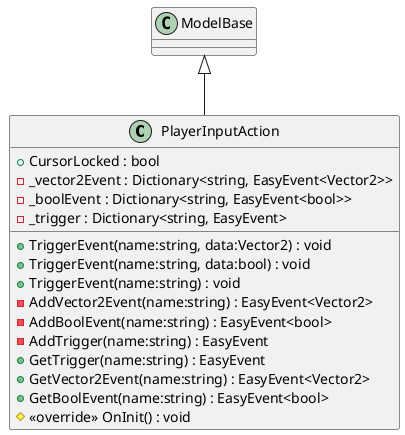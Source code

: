 @startuml
class PlayerInputAction {
    + CursorLocked : bool
    - _vector2Event : Dictionary<string, EasyEvent<Vector2>>
    - _boolEvent : Dictionary<string, EasyEvent<bool>>
    - _trigger : Dictionary<string, EasyEvent>
    + TriggerEvent(name:string, data:Vector2) : void
    + TriggerEvent(name:string, data:bool) : void
    + TriggerEvent(name:string) : void
    - AddVector2Event(name:string) : EasyEvent<Vector2>
    - AddBoolEvent(name:string) : EasyEvent<bool>
    - AddTrigger(name:string) : EasyEvent
    + GetTrigger(name:string) : EasyEvent
    + GetVector2Event(name:string) : EasyEvent<Vector2>
    + GetBoolEvent(name:string) : EasyEvent<bool>
    # <<override>> OnInit() : void
}
ModelBase <|-- PlayerInputAction
@enduml
